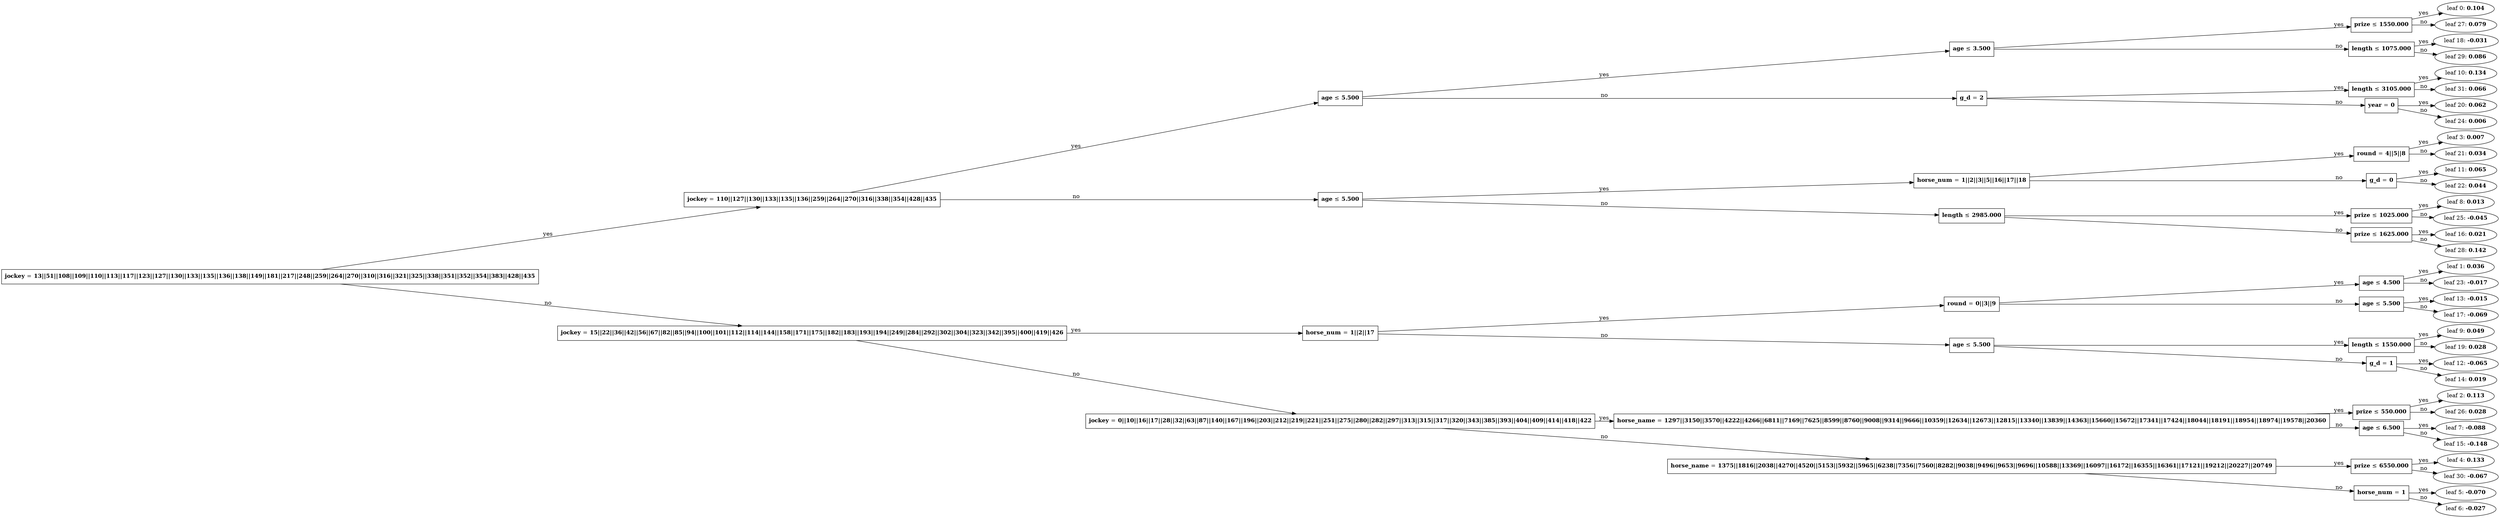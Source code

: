 digraph Tree {
	graph [nodesep=0.05 rankdir=LR ranksep=0.3]
	split0 [label=<<B>jockey</B> = <B>13||51||108||109||110||113||117||123||127||130||133||135||136||138||149||181||217||248||259||264||270||310||316||321||325||338||351||352||354||383||428||435</B>> fillcolor=white shape=rectangle style=""]
	split2 [label=<<B>jockey</B> = <B>110||127||130||133||135||136||259||264||270||316||338||354||428||435</B>> fillcolor=white shape=rectangle style=""]
	split9 [label=<<B>age</B> &#8804; <B>5.500</B>> fillcolor=white shape=rectangle style=""]
	split17 [label=<<B>age</B> &#8804; <B>3.500</B>> fillcolor=white shape=rectangle style=""]
	split26 [label=<<B>prize</B> &#8804; <B>1550.000</B>> fillcolor=white shape=rectangle style=""]
	leaf0 [label=<leaf 0: <B>0.104</B>>]
	split26 -> leaf0 [label=yes]
	leaf27 [label=<leaf 27: <B>0.079</B>>]
	split26 -> leaf27 [label=no]
	split17 -> split26 [label=yes]
	split28 [label=<<B>length</B> &#8804; <B>1075.000</B>> fillcolor=white shape=rectangle style=""]
	leaf18 [label=<leaf 18: <B>-0.031</B>>]
	split28 -> leaf18 [label=yes]
	leaf29 [label=<leaf 29: <B>0.086</B>>]
	split28 -> leaf29 [label=no]
	split17 -> split28 [label=no]
	split9 -> split17 [label=yes]
	split19 [label=<<B>g_d</B> = <B>2</B>> fillcolor=white shape=rectangle style=""]
	split30 [label=<<B>length</B> &#8804; <B>3105.000</B>> fillcolor=white shape=rectangle style=""]
	leaf10 [label=<leaf 10: <B>0.134</B>>]
	split30 -> leaf10 [label=yes]
	leaf31 [label=<leaf 31: <B>0.066</B>>]
	split30 -> leaf31 [label=no]
	split19 -> split30 [label=yes]
	split23 [label=<<B>year</B> = <B>0</B>> fillcolor=white shape=rectangle style=""]
	leaf20 [label=<leaf 20: <B>0.062</B>>]
	split23 -> leaf20 [label=yes]
	leaf24 [label=<leaf 24: <B>0.006</B>>]
	split23 -> leaf24 [label=no]
	split19 -> split23 [label=no]
	split9 -> split19 [label=no]
	split2 -> split9 [label=yes]
	split7 [label=<<B>age</B> &#8804; <B>5.500</B>> fillcolor=white shape=rectangle style=""]
	split10 [label=<<B>horse_num</B> = <B>1||2||3||5||16||17||18</B>> fillcolor=white shape=rectangle style=""]
	split20 [label=<<B>round</B> = <B>4||5||8</B>> fillcolor=white shape=rectangle style=""]
	leaf3 [label=<leaf 3: <B>0.007</B>>]
	split20 -> leaf3 [label=yes]
	leaf21 [label=<leaf 21: <B>0.034</B>>]
	split20 -> leaf21 [label=no]
	split10 -> split20 [label=yes]
	split21 [label=<<B>g_d</B> = <B>0</B>> fillcolor=white shape=rectangle style=""]
	leaf11 [label=<leaf 11: <B>0.065</B>>]
	split21 -> leaf11 [label=yes]
	leaf22 [label=<leaf 22: <B>0.044</B>>]
	split21 -> leaf22 [label=no]
	split10 -> split21 [label=no]
	split7 -> split10 [label=yes]
	split15 [label=<<B>length</B> &#8804; <B>2985.000</B>> fillcolor=white shape=rectangle style=""]
	split24 [label=<<B>prize</B> &#8804; <B>1025.000</B>> fillcolor=white shape=rectangle style=""]
	leaf8 [label=<leaf 8: <B>0.013</B>>]
	split24 -> leaf8 [label=yes]
	leaf25 [label=<leaf 25: <B>-0.045</B>>]
	split24 -> leaf25 [label=no]
	split15 -> split24 [label=yes]
	split27 [label=<<B>prize</B> &#8804; <B>1625.000</B>> fillcolor=white shape=rectangle style=""]
	leaf16 [label=<leaf 16: <B>0.021</B>>]
	split27 -> leaf16 [label=yes]
	leaf28 [label=<leaf 28: <B>0.142</B>>]
	split27 -> leaf28 [label=no]
	split15 -> split27 [label=no]
	split7 -> split15 [label=no]
	split2 -> split7 [label=no]
	split0 -> split2 [label=yes]
	split1 [label=<<B>jockey</B> = <B>15||22||36||42||56||67||82||85||94||100||101||112||114||144||158||171||175||182||183||193||194||249||284||292||302||304||323||342||395||400||419||426</B>> fillcolor=white shape=rectangle style=""]
	split8 [label=<<B>horse_num</B> = <B>1||2||17</B>> fillcolor=white shape=rectangle style=""]
	split12 [label=<<B>round</B> = <B>0||3||9</B>> fillcolor=white shape=rectangle style=""]
	split22 [label=<<B>age</B> &#8804; <B>4.500</B>> fillcolor=white shape=rectangle style=""]
	leaf1 [label=<leaf 1: <B>0.036</B>>]
	split22 -> leaf1 [label=yes]
	leaf23 [label=<leaf 23: <B>-0.017</B>>]
	split22 -> leaf23 [label=no]
	split12 -> split22 [label=yes]
	split16 [label=<<B>age</B> &#8804; <B>5.500</B>> fillcolor=white shape=rectangle style=""]
	leaf13 [label=<leaf 13: <B>-0.015</B>>]
	split16 -> leaf13 [label=yes]
	leaf17 [label=<leaf 17: <B>-0.069</B>>]
	split16 -> leaf17 [label=no]
	split12 -> split16 [label=no]
	split8 -> split12 [label=yes]
	split11 [label=<<B>age</B> &#8804; <B>5.500</B>> fillcolor=white shape=rectangle style=""]
	split18 [label=<<B>length</B> &#8804; <B>1550.000</B>> fillcolor=white shape=rectangle style=""]
	leaf9 [label=<leaf 9: <B>0.049</B>>]
	split18 -> leaf9 [label=yes]
	leaf19 [label=<leaf 19: <B>0.028</B>>]
	split18 -> leaf19 [label=no]
	split11 -> split18 [label=yes]
	split13 [label=<<B>g_d</B> = <B>1</B>> fillcolor=white shape=rectangle style=""]
	leaf12 [label=<leaf 12: <B>-0.065</B>>]
	split13 -> leaf12 [label=yes]
	leaf14 [label=<leaf 14: <B>0.019</B>>]
	split13 -> leaf14 [label=no]
	split11 -> split13 [label=no]
	split8 -> split11 [label=no]
	split1 -> split8 [label=yes]
	split3 [label=<<B>jockey</B> = <B>0||10||16||17||28||32||63||87||140||167||196||203||212||219||221||251||275||280||282||297||313||315||317||320||343||385||393||404||409||414||418||422</B>> fillcolor=white shape=rectangle style=""]
	split6 [label=<<B>horse_name</B> = <B>1297||3150||3570||4222||4266||6811||7169||7625||8599||8760||9008||9314||9666||10359||12634||12673||12815||13340||13839||14363||15660||15672||17341||17424||18044||18191||18954||18974||19578||20360</B>> fillcolor=white shape=rectangle style=""]
	split25 [label=<<B>prize</B> &#8804; <B>550.000</B>> fillcolor=white shape=rectangle style=""]
	leaf2 [label=<leaf 2: <B>0.113</B>>]
	split25 -> leaf2 [label=yes]
	leaf26 [label=<leaf 26: <B>0.028</B>>]
	split25 -> leaf26 [label=no]
	split6 -> split25 [label=yes]
	split14 [label=<<B>age</B> &#8804; <B>6.500</B>> fillcolor=white shape=rectangle style=""]
	leaf7 [label=<leaf 7: <B>-0.088</B>>]
	split14 -> leaf7 [label=yes]
	leaf15 [label=<leaf 15: <B>-0.148</B>>]
	split14 -> leaf15 [label=no]
	split6 -> split14 [label=no]
	split3 -> split6 [label=yes]
	split4 [label=<<B>horse_name</B> = <B>1375||1816||2038||4270||4520||5153||5932||5965||6238||7356||7560||8282||9038||9496||9653||9696||10588||13369||16097||16172||16355||16361||17121||19212||20227||20749</B>> fillcolor=white shape=rectangle style=""]
	split29 [label=<<B>prize</B> &#8804; <B>6550.000</B>> fillcolor=white shape=rectangle style=""]
	leaf4 [label=<leaf 4: <B>0.133</B>>]
	split29 -> leaf4 [label=yes]
	leaf30 [label=<leaf 30: <B>-0.067</B>>]
	split29 -> leaf30 [label=no]
	split4 -> split29 [label=yes]
	split5 [label=<<B>horse_num</B> = <B>1</B>> fillcolor=white shape=rectangle style=""]
	leaf5 [label=<leaf 5: <B>-0.070</B>>]
	split5 -> leaf5 [label=yes]
	leaf6 [label=<leaf 6: <B>-0.027</B>>]
	split5 -> leaf6 [label=no]
	split4 -> split5 [label=no]
	split3 -> split4 [label=no]
	split1 -> split3 [label=no]
	split0 -> split1 [label=no]
}
